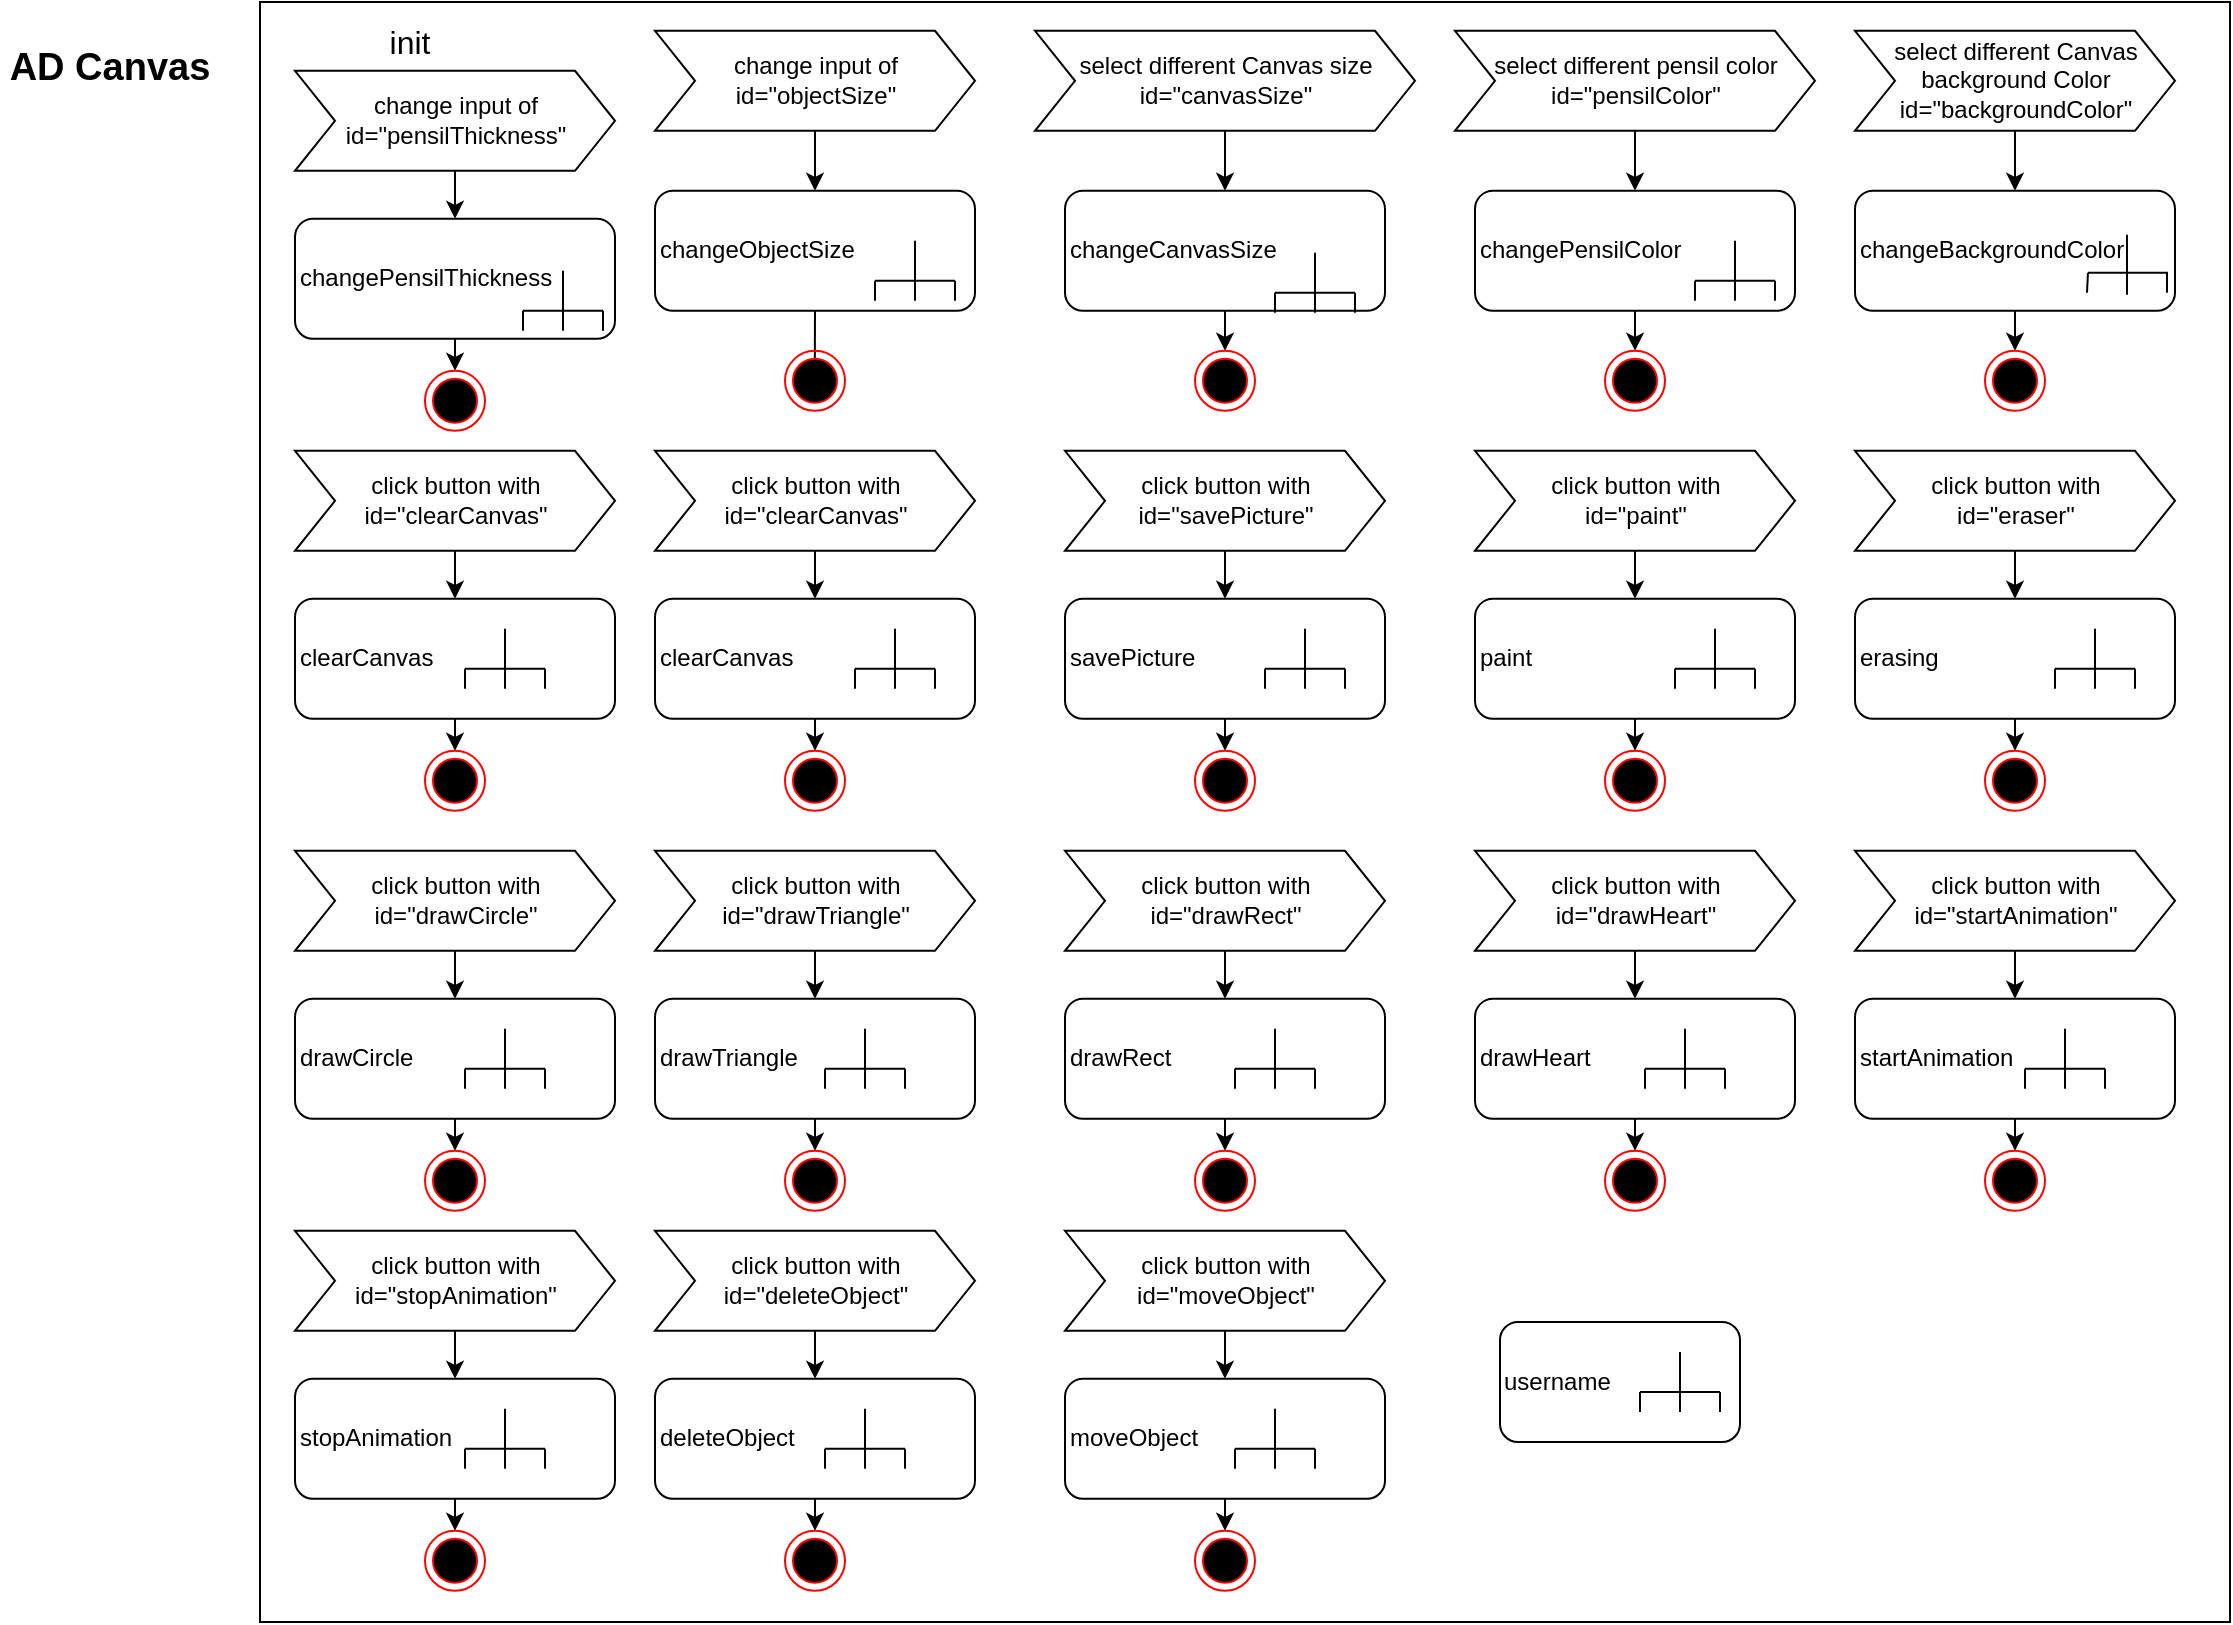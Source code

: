 <mxfile version="13.5.7" type="device"><diagram id="qetpM1VqGj6qaTK5ICy4" name="Page-1"><mxGraphModel dx="569" dy="329" grid="1" gridSize="10" guides="1" tooltips="1" connect="1" arrows="1" fold="1" page="1" pageScale="1" pageWidth="1169" pageHeight="827" math="0" shadow="0"><root><mxCell id="0"/><mxCell id="1" parent="0"/><mxCell id="aXQByeSwmvWLskJ0Cbf8-192" value="" style="rounded=0;whiteSpace=wrap;html=1;" parent="1" vertex="1"><mxGeometry x="140" width="985" height="810" as="geometry"/></mxCell><mxCell id="aXQByeSwmvWLskJ0Cbf8-1" value="change input of id=&quot;pensilThickness&quot;" style="shape=step;perimeter=stepPerimeter;whiteSpace=wrap;html=1;fixedSize=1;fillColor=#ffffff;" parent="1" vertex="1"><mxGeometry x="157.5" y="34.41" width="160" height="50" as="geometry"/></mxCell><mxCell id="aXQByeSwmvWLskJ0Cbf8-2" value="" style="endArrow=classic;html=1;exitX=0.5;exitY=1;exitDx=0;exitDy=0;entryX=0.5;entryY=0;entryDx=0;entryDy=0;" parent="1" source="aXQByeSwmvWLskJ0Cbf8-1" target="aXQByeSwmvWLskJ0Cbf8-3" edge="1"><mxGeometry width="50" height="50" relative="1" as="geometry"><mxPoint x="297.5" y="444.41" as="sourcePoint"/><mxPoint x="238.83" y="124.73" as="targetPoint"/></mxGeometry></mxCell><mxCell id="aXQByeSwmvWLskJ0Cbf8-3" value="changePensilThickness" style="rounded=1;whiteSpace=wrap;html=1;fillColor=#ffffff;align=left;" parent="1" vertex="1"><mxGeometry x="157.5" y="108.41" width="160" height="60" as="geometry"/></mxCell><mxCell id="aXQByeSwmvWLskJ0Cbf8-4" value="" style="endArrow=none;html=1;" parent="1" edge="1"><mxGeometry width="50" height="50" relative="1" as="geometry"><mxPoint x="271.5" y="154.41" as="sourcePoint"/><mxPoint x="311.5" y="154.41" as="targetPoint"/></mxGeometry></mxCell><mxCell id="aXQByeSwmvWLskJ0Cbf8-5" value="" style="endArrow=none;html=1;" parent="1" edge="1"><mxGeometry width="50" height="50" relative="1" as="geometry"><mxPoint x="271.5" y="164.41" as="sourcePoint"/><mxPoint x="271.5" y="154.41" as="targetPoint"/></mxGeometry></mxCell><mxCell id="aXQByeSwmvWLskJ0Cbf8-6" value="" style="endArrow=none;html=1;" parent="1" edge="1"><mxGeometry width="50" height="50" relative="1" as="geometry"><mxPoint x="311.5" y="154.41" as="sourcePoint"/><mxPoint x="311.5" y="164.41" as="targetPoint"/></mxGeometry></mxCell><mxCell id="aXQByeSwmvWLskJ0Cbf8-7" value="" style="endArrow=none;html=1;" parent="1" edge="1"><mxGeometry width="50" height="50" relative="1" as="geometry"><mxPoint x="291.5" y="164.41" as="sourcePoint"/><mxPoint x="291.5" y="134.41" as="targetPoint"/></mxGeometry></mxCell><mxCell id="aXQByeSwmvWLskJ0Cbf8-8" value="" style="endArrow=classic;html=1;exitX=0.5;exitY=1;exitDx=0;exitDy=0;entryX=0.5;entryY=0;entryDx=0;entryDy=0;" parent="1" source="aXQByeSwmvWLskJ0Cbf8-3" target="aXQByeSwmvWLskJ0Cbf8-9" edge="1"><mxGeometry width="50" height="50" relative="1" as="geometry"><mxPoint x="137.5" y="324.41" as="sourcePoint"/><mxPoint x="237.37" y="214.41" as="targetPoint"/></mxGeometry></mxCell><mxCell id="aXQByeSwmvWLskJ0Cbf8-9" value="" style="ellipse;html=1;shape=endState;fillColor=#000000;strokeColor=#ff0000;" parent="1" vertex="1"><mxGeometry x="222.5" y="184.41" width="30" height="30" as="geometry"/></mxCell><mxCell id="aXQByeSwmvWLskJ0Cbf8-10" value="change input of id=&quot;objectSize&quot;" style="shape=step;perimeter=stepPerimeter;whiteSpace=wrap;html=1;fixedSize=1;fillColor=#ffffff;" parent="1" vertex="1"><mxGeometry x="337.5" y="14.41" width="160" height="50" as="geometry"/></mxCell><mxCell id="aXQByeSwmvWLskJ0Cbf8-11" value="" style="endArrow=classic;html=1;exitX=0.5;exitY=1;exitDx=0;exitDy=0;entryX=0.5;entryY=0;entryDx=0;entryDy=0;" parent="1" source="aXQByeSwmvWLskJ0Cbf8-10" target="aXQByeSwmvWLskJ0Cbf8-12" edge="1"><mxGeometry width="50" height="50" relative="1" as="geometry"><mxPoint x="477.5" y="424.41" as="sourcePoint"/><mxPoint x="418.83" y="104.73" as="targetPoint"/></mxGeometry></mxCell><mxCell id="aXQByeSwmvWLskJ0Cbf8-12" value="changeObjectSize" style="rounded=1;whiteSpace=wrap;html=1;fillColor=#ffffff;align=left;" parent="1" vertex="1"><mxGeometry x="337.5" y="94.41" width="160" height="60" as="geometry"/></mxCell><mxCell id="aXQByeSwmvWLskJ0Cbf8-13" value="" style="endArrow=none;html=1;" parent="1" edge="1"><mxGeometry width="50" height="50" relative="1" as="geometry"><mxPoint x="447.5" y="139.41" as="sourcePoint"/><mxPoint x="487.5" y="139.41" as="targetPoint"/></mxGeometry></mxCell><mxCell id="aXQByeSwmvWLskJ0Cbf8-14" value="" style="endArrow=none;html=1;" parent="1" edge="1"><mxGeometry width="50" height="50" relative="1" as="geometry"><mxPoint x="447.5" y="149.41" as="sourcePoint"/><mxPoint x="447.5" y="139.41" as="targetPoint"/></mxGeometry></mxCell><mxCell id="aXQByeSwmvWLskJ0Cbf8-15" value="" style="endArrow=none;html=1;" parent="1" edge="1"><mxGeometry width="50" height="50" relative="1" as="geometry"><mxPoint x="487.5" y="139.41" as="sourcePoint"/><mxPoint x="487.5" y="149.41" as="targetPoint"/></mxGeometry></mxCell><mxCell id="aXQByeSwmvWLskJ0Cbf8-16" value="" style="endArrow=none;html=1;" parent="1" edge="1"><mxGeometry width="50" height="50" relative="1" as="geometry"><mxPoint x="467.5" y="149.41" as="sourcePoint"/><mxPoint x="467.5" y="119.41" as="targetPoint"/></mxGeometry></mxCell><mxCell id="aXQByeSwmvWLskJ0Cbf8-17" value="" style="endArrow=classic;html=1;exitX=0.5;exitY=1;exitDx=0;exitDy=0;entryX=0.219;entryY=0.25;entryDx=0;entryDy=0;entryPerimeter=0;" parent="1" source="aXQByeSwmvWLskJ0Cbf8-12" edge="1"><mxGeometry width="50" height="50" relative="1" as="geometry"><mxPoint x="317.5" y="304.41" as="sourcePoint"/><mxPoint x="417.37" y="194.41" as="targetPoint"/></mxGeometry></mxCell><mxCell id="aXQByeSwmvWLskJ0Cbf8-18" value="" style="ellipse;html=1;shape=endState;fillColor=#000000;strokeColor=#ff0000;" parent="1" vertex="1"><mxGeometry x="402.5" y="174.41" width="30" height="30" as="geometry"/></mxCell><mxCell id="aXQByeSwmvWLskJ0Cbf8-19" value="select different Canvas size id=&quot;canvasSize&quot;" style="shape=step;perimeter=stepPerimeter;whiteSpace=wrap;html=1;fixedSize=1;fillColor=#ffffff;" parent="1" vertex="1"><mxGeometry x="527.5" y="14.41" width="190" height="50" as="geometry"/></mxCell><mxCell id="aXQByeSwmvWLskJ0Cbf8-20" value="" style="endArrow=classic;html=1;exitX=0.5;exitY=1;exitDx=0;exitDy=0;entryX=0.5;entryY=0;entryDx=0;entryDy=0;" parent="1" source="aXQByeSwmvWLskJ0Cbf8-19" target="aXQByeSwmvWLskJ0Cbf8-21" edge="1"><mxGeometry width="50" height="50" relative="1" as="geometry"><mxPoint x="667.5" y="424.41" as="sourcePoint"/><mxPoint x="608.83" y="104.73" as="targetPoint"/></mxGeometry></mxCell><mxCell id="aXQByeSwmvWLskJ0Cbf8-21" value="changeCanvasSize" style="rounded=1;whiteSpace=wrap;html=1;fillColor=#ffffff;align=left;" parent="1" vertex="1"><mxGeometry x="542.5" y="94.41" width="160" height="60" as="geometry"/></mxCell><mxCell id="aXQByeSwmvWLskJ0Cbf8-22" value="" style="endArrow=none;html=1;" parent="1" edge="1"><mxGeometry width="50" height="50" relative="1" as="geometry"><mxPoint x="647.5" y="145.41" as="sourcePoint"/><mxPoint x="687.5" y="145.41" as="targetPoint"/></mxGeometry></mxCell><mxCell id="aXQByeSwmvWLskJ0Cbf8-23" value="" style="endArrow=none;html=1;" parent="1" edge="1"><mxGeometry width="50" height="50" relative="1" as="geometry"><mxPoint x="647.5" y="155.41" as="sourcePoint"/><mxPoint x="647.5" y="145.41" as="targetPoint"/></mxGeometry></mxCell><mxCell id="aXQByeSwmvWLskJ0Cbf8-24" value="" style="endArrow=none;html=1;" parent="1" edge="1"><mxGeometry width="50" height="50" relative="1" as="geometry"><mxPoint x="687.5" y="145.41" as="sourcePoint"/><mxPoint x="687.5" y="155.41" as="targetPoint"/></mxGeometry></mxCell><mxCell id="aXQByeSwmvWLskJ0Cbf8-25" value="" style="endArrow=none;html=1;" parent="1" edge="1"><mxGeometry width="50" height="50" relative="1" as="geometry"><mxPoint x="667.5" y="155.41" as="sourcePoint"/><mxPoint x="667.5" y="125.41" as="targetPoint"/></mxGeometry></mxCell><mxCell id="aXQByeSwmvWLskJ0Cbf8-26" value="" style="endArrow=classic;html=1;exitX=0.5;exitY=1;exitDx=0;exitDy=0;entryX=0.5;entryY=0;entryDx=0;entryDy=0;" parent="1" source="aXQByeSwmvWLskJ0Cbf8-21" target="aXQByeSwmvWLskJ0Cbf8-27" edge="1"><mxGeometry width="50" height="50" relative="1" as="geometry"><mxPoint x="507.5" y="304.41" as="sourcePoint"/><mxPoint x="607.37" y="194.41" as="targetPoint"/></mxGeometry></mxCell><mxCell id="aXQByeSwmvWLskJ0Cbf8-27" value="" style="ellipse;html=1;shape=endState;fillColor=#000000;strokeColor=#ff0000;" parent="1" vertex="1"><mxGeometry x="607.5" y="174.41" width="30" height="30" as="geometry"/></mxCell><mxCell id="aXQByeSwmvWLskJ0Cbf8-28" value="select different pensil color&lt;br&gt;id=&quot;pensilColor&quot;" style="shape=step;perimeter=stepPerimeter;whiteSpace=wrap;html=1;fixedSize=1;fillColor=#ffffff;" parent="1" vertex="1"><mxGeometry x="737.5" y="14.41" width="180" height="50" as="geometry"/></mxCell><mxCell id="aXQByeSwmvWLskJ0Cbf8-29" value="" style="endArrow=classic;html=1;exitX=0.5;exitY=1;exitDx=0;exitDy=0;entryX=0.5;entryY=0;entryDx=0;entryDy=0;" parent="1" source="aXQByeSwmvWLskJ0Cbf8-28" target="aXQByeSwmvWLskJ0Cbf8-30" edge="1"><mxGeometry width="50" height="50" relative="1" as="geometry"><mxPoint x="887.5" y="424.41" as="sourcePoint"/><mxPoint x="828.83" y="104.73" as="targetPoint"/></mxGeometry></mxCell><mxCell id="aXQByeSwmvWLskJ0Cbf8-30" value="changePensilColor" style="rounded=1;whiteSpace=wrap;html=1;fillColor=#ffffff;align=left;" parent="1" vertex="1"><mxGeometry x="747.5" y="94.41" width="160" height="60" as="geometry"/></mxCell><mxCell id="aXQByeSwmvWLskJ0Cbf8-31" value="" style="endArrow=none;html=1;" parent="1" edge="1"><mxGeometry width="50" height="50" relative="1" as="geometry"><mxPoint x="857.5" y="139.41" as="sourcePoint"/><mxPoint x="897.5" y="139.41" as="targetPoint"/></mxGeometry></mxCell><mxCell id="aXQByeSwmvWLskJ0Cbf8-32" value="" style="endArrow=none;html=1;" parent="1" edge="1"><mxGeometry width="50" height="50" relative="1" as="geometry"><mxPoint x="857.5" y="149.41" as="sourcePoint"/><mxPoint x="857.5" y="139.41" as="targetPoint"/></mxGeometry></mxCell><mxCell id="aXQByeSwmvWLskJ0Cbf8-33" value="" style="endArrow=none;html=1;" parent="1" edge="1"><mxGeometry width="50" height="50" relative="1" as="geometry"><mxPoint x="897.5" y="139.41" as="sourcePoint"/><mxPoint x="897.5" y="149.41" as="targetPoint"/></mxGeometry></mxCell><mxCell id="aXQByeSwmvWLskJ0Cbf8-34" value="" style="endArrow=none;html=1;" parent="1" edge="1"><mxGeometry width="50" height="50" relative="1" as="geometry"><mxPoint x="877.5" y="149.41" as="sourcePoint"/><mxPoint x="877.5" y="119.41" as="targetPoint"/></mxGeometry></mxCell><mxCell id="aXQByeSwmvWLskJ0Cbf8-35" value="" style="endArrow=classic;html=1;exitX=0.5;exitY=1;exitDx=0;exitDy=0;entryX=0.5;entryY=0;entryDx=0;entryDy=0;" parent="1" source="aXQByeSwmvWLskJ0Cbf8-30" target="aXQByeSwmvWLskJ0Cbf8-36" edge="1"><mxGeometry width="50" height="50" relative="1" as="geometry"><mxPoint x="727.5" y="304.41" as="sourcePoint"/><mxPoint x="827.37" y="194.41" as="targetPoint"/></mxGeometry></mxCell><mxCell id="aXQByeSwmvWLskJ0Cbf8-36" value="" style="ellipse;html=1;shape=endState;fillColor=#000000;strokeColor=#ff0000;" parent="1" vertex="1"><mxGeometry x="812.5" y="174.41" width="30" height="30" as="geometry"/></mxCell><mxCell id="aXQByeSwmvWLskJ0Cbf8-37" value="select different Canvas background Color&lt;br&gt;id=&quot;backgroundColor&quot;" style="shape=step;perimeter=stepPerimeter;whiteSpace=wrap;html=1;fixedSize=1;fillColor=#ffffff;" parent="1" vertex="1"><mxGeometry x="937.5" y="14.41" width="160" height="50" as="geometry"/></mxCell><mxCell id="aXQByeSwmvWLskJ0Cbf8-38" value="" style="endArrow=classic;html=1;exitX=0.5;exitY=1;exitDx=0;exitDy=0;entryX=0.5;entryY=0;entryDx=0;entryDy=0;" parent="1" source="aXQByeSwmvWLskJ0Cbf8-37" target="aXQByeSwmvWLskJ0Cbf8-39" edge="1"><mxGeometry width="50" height="50" relative="1" as="geometry"><mxPoint x="1077.5" y="424.41" as="sourcePoint"/><mxPoint x="1018.83" y="104.73" as="targetPoint"/></mxGeometry></mxCell><mxCell id="aXQByeSwmvWLskJ0Cbf8-39" value="changeBackgroundColor" style="rounded=1;whiteSpace=wrap;html=1;fillColor=#ffffff;align=left;" parent="1" vertex="1"><mxGeometry x="937.5" y="94.41" width="160" height="60" as="geometry"/></mxCell><mxCell id="aXQByeSwmvWLskJ0Cbf8-40" value="" style="endArrow=none;html=1;" parent="1" edge="1"><mxGeometry width="50" height="50" relative="1" as="geometry"><mxPoint x="1053.98" y="135.41" as="sourcePoint"/><mxPoint x="1093.98" y="135.41" as="targetPoint"/></mxGeometry></mxCell><mxCell id="aXQByeSwmvWLskJ0Cbf8-41" value="" style="endArrow=none;html=1;" parent="1" edge="1"><mxGeometry width="50" height="50" relative="1" as="geometry"><mxPoint x="1053.5" y="145.41" as="sourcePoint"/><mxPoint x="1053.5" y="135.41" as="targetPoint"/><Array as="points"><mxPoint x="1053.98" y="135.41"/></Array></mxGeometry></mxCell><mxCell id="aXQByeSwmvWLskJ0Cbf8-42" value="" style="endArrow=none;html=1;" parent="1" edge="1"><mxGeometry width="50" height="50" relative="1" as="geometry"><mxPoint x="1093.5" y="135.41" as="sourcePoint"/><mxPoint x="1093.5" y="145.41" as="targetPoint"/></mxGeometry></mxCell><mxCell id="aXQByeSwmvWLskJ0Cbf8-43" value="" style="endArrow=none;html=1;" parent="1" edge="1"><mxGeometry width="50" height="50" relative="1" as="geometry"><mxPoint x="1073.5" y="146.41" as="sourcePoint"/><mxPoint x="1073.5" y="116.41" as="targetPoint"/></mxGeometry></mxCell><mxCell id="aXQByeSwmvWLskJ0Cbf8-44" value="" style="endArrow=classic;html=1;exitX=0.5;exitY=1;exitDx=0;exitDy=0;entryX=0.5;entryY=0;entryDx=0;entryDy=0;" parent="1" source="aXQByeSwmvWLskJ0Cbf8-39" target="aXQByeSwmvWLskJ0Cbf8-45" edge="1"><mxGeometry width="50" height="50" relative="1" as="geometry"><mxPoint x="917.5" y="304.41" as="sourcePoint"/><mxPoint x="1017.37" y="194.41" as="targetPoint"/></mxGeometry></mxCell><mxCell id="aXQByeSwmvWLskJ0Cbf8-45" value="" style="ellipse;html=1;shape=endState;fillColor=#000000;strokeColor=#ff0000;" parent="1" vertex="1"><mxGeometry x="1002.5" y="174.41" width="30" height="30" as="geometry"/></mxCell><mxCell id="aXQByeSwmvWLskJ0Cbf8-46" value="click button with &lt;br&gt;id=&quot;clearCanvas&quot;" style="shape=step;perimeter=stepPerimeter;whiteSpace=wrap;html=1;fixedSize=1;fillColor=#ffffff;" parent="1" vertex="1"><mxGeometry x="157.5" y="224.41" width="160" height="50" as="geometry"/></mxCell><mxCell id="aXQByeSwmvWLskJ0Cbf8-48" value="clearCanvas" style="rounded=1;whiteSpace=wrap;html=1;fillColor=#ffffff;align=left;" parent="1" vertex="1"><mxGeometry x="157.5" y="298.41" width="160" height="60" as="geometry"/></mxCell><mxCell id="aXQByeSwmvWLskJ0Cbf8-49" value="" style="endArrow=none;html=1;" parent="1" edge="1"><mxGeometry width="50" height="50" relative="1" as="geometry"><mxPoint x="242.5" y="333.41" as="sourcePoint"/><mxPoint x="282.5" y="333.41" as="targetPoint"/></mxGeometry></mxCell><mxCell id="aXQByeSwmvWLskJ0Cbf8-50" value="" style="endArrow=none;html=1;" parent="1" edge="1"><mxGeometry width="50" height="50" relative="1" as="geometry"><mxPoint x="242.5" y="343.41" as="sourcePoint"/><mxPoint x="242.5" y="333.41" as="targetPoint"/></mxGeometry></mxCell><mxCell id="aXQByeSwmvWLskJ0Cbf8-51" value="" style="endArrow=none;html=1;" parent="1" edge="1"><mxGeometry width="50" height="50" relative="1" as="geometry"><mxPoint x="282.5" y="333.41" as="sourcePoint"/><mxPoint x="282.5" y="343.41" as="targetPoint"/></mxGeometry></mxCell><mxCell id="aXQByeSwmvWLskJ0Cbf8-52" value="" style="endArrow=none;html=1;" parent="1" edge="1"><mxGeometry width="50" height="50" relative="1" as="geometry"><mxPoint x="262.5" y="343.41" as="sourcePoint"/><mxPoint x="262.5" y="313.41" as="targetPoint"/></mxGeometry></mxCell><mxCell id="aXQByeSwmvWLskJ0Cbf8-55" value="click button with &lt;br&gt;id=&quot;clearCanvas&quot;" style="shape=step;perimeter=stepPerimeter;whiteSpace=wrap;html=1;fixedSize=1;fillColor=#ffffff;" parent="1" vertex="1"><mxGeometry x="337.5" y="224.41" width="160" height="50" as="geometry"/></mxCell><mxCell id="aXQByeSwmvWLskJ0Cbf8-56" value="clearCanvas" style="rounded=1;whiteSpace=wrap;html=1;fillColor=#ffffff;align=left;" parent="1" vertex="1"><mxGeometry x="337.5" y="298.41" width="160" height="60" as="geometry"/></mxCell><mxCell id="aXQByeSwmvWLskJ0Cbf8-57" value="" style="endArrow=classic;html=1;exitX=0.5;exitY=1;exitDx=0;exitDy=0;entryX=0.5;entryY=0;entryDx=0;entryDy=0;" parent="1" source="aXQByeSwmvWLskJ0Cbf8-55" target="aXQByeSwmvWLskJ0Cbf8-56" edge="1"><mxGeometry width="50" height="50" relative="1" as="geometry"><mxPoint x="417.5" y="274.41" as="sourcePoint"/><mxPoint x="418.83" y="354.73" as="targetPoint"/></mxGeometry></mxCell><mxCell id="aXQByeSwmvWLskJ0Cbf8-58" value="" style="ellipse;html=1;shape=endState;fillColor=#000000;strokeColor=#ff0000;" parent="1" vertex="1"><mxGeometry x="402.5" y="374.41" width="30" height="30" as="geometry"/></mxCell><mxCell id="aXQByeSwmvWLskJ0Cbf8-59" value="" style="endArrow=classic;html=1;entryX=0.5;entryY=0;entryDx=0;entryDy=0;exitX=0.5;exitY=1;exitDx=0;exitDy=0;" parent="1" source="aXQByeSwmvWLskJ0Cbf8-56" edge="1"><mxGeometry relative="1" as="geometry"><mxPoint x="607.5" y="254.41" as="sourcePoint"/><mxPoint x="417.5" y="374.41" as="targetPoint"/></mxGeometry></mxCell><mxCell id="aXQByeSwmvWLskJ0Cbf8-60" value="" style="endArrow=none;html=1;" parent="1" edge="1"><mxGeometry width="50" height="50" relative="1" as="geometry"><mxPoint x="437.5" y="333.41" as="sourcePoint"/><mxPoint x="477.5" y="333.41" as="targetPoint"/></mxGeometry></mxCell><mxCell id="aXQByeSwmvWLskJ0Cbf8-61" value="" style="endArrow=none;html=1;" parent="1" edge="1"><mxGeometry width="50" height="50" relative="1" as="geometry"><mxPoint x="477.5" y="333.41" as="sourcePoint"/><mxPoint x="477.5" y="343.41" as="targetPoint"/></mxGeometry></mxCell><mxCell id="aXQByeSwmvWLskJ0Cbf8-62" value="" style="endArrow=none;html=1;" parent="1" edge="1"><mxGeometry width="50" height="50" relative="1" as="geometry"><mxPoint x="437.5" y="343.41" as="sourcePoint"/><mxPoint x="437.5" y="333.41" as="targetPoint"/></mxGeometry></mxCell><mxCell id="aXQByeSwmvWLskJ0Cbf8-63" value="" style="endArrow=none;html=1;" parent="1" edge="1"><mxGeometry width="50" height="50" relative="1" as="geometry"><mxPoint x="457.5" y="343.41" as="sourcePoint"/><mxPoint x="457.5" y="313.41" as="targetPoint"/></mxGeometry></mxCell><mxCell id="aXQByeSwmvWLskJ0Cbf8-64" value="click button with &lt;br&gt;id=&quot;savePicture&quot;" style="shape=step;perimeter=stepPerimeter;whiteSpace=wrap;html=1;fixedSize=1;fillColor=#ffffff;" parent="1" vertex="1"><mxGeometry x="542.5" y="224.41" width="160" height="50" as="geometry"/></mxCell><mxCell id="aXQByeSwmvWLskJ0Cbf8-65" value="savePicture" style="rounded=1;whiteSpace=wrap;html=1;fillColor=#ffffff;align=left;" parent="1" vertex="1"><mxGeometry x="542.5" y="298.41" width="160" height="60" as="geometry"/></mxCell><mxCell id="aXQByeSwmvWLskJ0Cbf8-66" value="" style="endArrow=classic;html=1;exitX=0.5;exitY=1;exitDx=0;exitDy=0;entryX=0.5;entryY=0;entryDx=0;entryDy=0;" parent="1" source="aXQByeSwmvWLskJ0Cbf8-64" target="aXQByeSwmvWLskJ0Cbf8-65" edge="1"><mxGeometry width="50" height="50" relative="1" as="geometry"><mxPoint x="622.5" y="274.41" as="sourcePoint"/><mxPoint x="623.83" y="354.73" as="targetPoint"/></mxGeometry></mxCell><mxCell id="aXQByeSwmvWLskJ0Cbf8-67" value="" style="ellipse;html=1;shape=endState;fillColor=#000000;strokeColor=#ff0000;" parent="1" vertex="1"><mxGeometry x="607.5" y="374.41" width="30" height="30" as="geometry"/></mxCell><mxCell id="aXQByeSwmvWLskJ0Cbf8-68" value="" style="endArrow=classic;html=1;entryX=0.5;entryY=0;entryDx=0;entryDy=0;exitX=0.5;exitY=1;exitDx=0;exitDy=0;" parent="1" source="aXQByeSwmvWLskJ0Cbf8-65" edge="1"><mxGeometry relative="1" as="geometry"><mxPoint x="812.5" y="254.41" as="sourcePoint"/><mxPoint x="622.5" y="374.41" as="targetPoint"/></mxGeometry></mxCell><mxCell id="aXQByeSwmvWLskJ0Cbf8-69" value="" style="endArrow=none;html=1;" parent="1" edge="1"><mxGeometry width="50" height="50" relative="1" as="geometry"><mxPoint x="642.5" y="333.41" as="sourcePoint"/><mxPoint x="682.5" y="333.41" as="targetPoint"/></mxGeometry></mxCell><mxCell id="aXQByeSwmvWLskJ0Cbf8-70" value="" style="endArrow=none;html=1;" parent="1" edge="1"><mxGeometry width="50" height="50" relative="1" as="geometry"><mxPoint x="682.5" y="333.41" as="sourcePoint"/><mxPoint x="682.5" y="343.41" as="targetPoint"/></mxGeometry></mxCell><mxCell id="aXQByeSwmvWLskJ0Cbf8-71" value="" style="endArrow=none;html=1;" parent="1" edge="1"><mxGeometry width="50" height="50" relative="1" as="geometry"><mxPoint x="642.5" y="343.41" as="sourcePoint"/><mxPoint x="642.5" y="333.41" as="targetPoint"/></mxGeometry></mxCell><mxCell id="aXQByeSwmvWLskJ0Cbf8-72" value="" style="endArrow=none;html=1;" parent="1" edge="1"><mxGeometry width="50" height="50" relative="1" as="geometry"><mxPoint x="662.5" y="343.41" as="sourcePoint"/><mxPoint x="662.5" y="313.41" as="targetPoint"/></mxGeometry></mxCell><mxCell id="aXQByeSwmvWLskJ0Cbf8-73" value="click button with &lt;br&gt;id=&quot;paint&quot;" style="shape=step;perimeter=stepPerimeter;whiteSpace=wrap;html=1;fixedSize=1;fillColor=#ffffff;" parent="1" vertex="1"><mxGeometry x="747.5" y="224.41" width="160" height="50" as="geometry"/></mxCell><mxCell id="aXQByeSwmvWLskJ0Cbf8-74" value="paint" style="rounded=1;whiteSpace=wrap;html=1;fillColor=#ffffff;align=left;" parent="1" vertex="1"><mxGeometry x="747.5" y="298.41" width="160" height="60" as="geometry"/></mxCell><mxCell id="aXQByeSwmvWLskJ0Cbf8-75" value="" style="endArrow=classic;html=1;exitX=0.5;exitY=1;exitDx=0;exitDy=0;entryX=0.5;entryY=0;entryDx=0;entryDy=0;" parent="1" source="aXQByeSwmvWLskJ0Cbf8-73" target="aXQByeSwmvWLskJ0Cbf8-74" edge="1"><mxGeometry width="50" height="50" relative="1" as="geometry"><mxPoint x="827.5" y="274.41" as="sourcePoint"/><mxPoint x="828.83" y="354.73" as="targetPoint"/></mxGeometry></mxCell><mxCell id="aXQByeSwmvWLskJ0Cbf8-76" value="" style="ellipse;html=1;shape=endState;fillColor=#000000;strokeColor=#ff0000;" parent="1" vertex="1"><mxGeometry x="812.5" y="374.41" width="30" height="30" as="geometry"/></mxCell><mxCell id="aXQByeSwmvWLskJ0Cbf8-77" value="" style="endArrow=classic;html=1;entryX=0.5;entryY=0;entryDx=0;entryDy=0;exitX=0.5;exitY=1;exitDx=0;exitDy=0;" parent="1" source="aXQByeSwmvWLskJ0Cbf8-74" edge="1"><mxGeometry relative="1" as="geometry"><mxPoint x="1017.5" y="254.41" as="sourcePoint"/><mxPoint x="827.5" y="374.41" as="targetPoint"/></mxGeometry></mxCell><mxCell id="aXQByeSwmvWLskJ0Cbf8-78" value="" style="endArrow=none;html=1;" parent="1" edge="1"><mxGeometry width="50" height="50" relative="1" as="geometry"><mxPoint x="847.5" y="333.41" as="sourcePoint"/><mxPoint x="887.5" y="333.41" as="targetPoint"/></mxGeometry></mxCell><mxCell id="aXQByeSwmvWLskJ0Cbf8-79" value="" style="endArrow=none;html=1;" parent="1" edge="1"><mxGeometry width="50" height="50" relative="1" as="geometry"><mxPoint x="887.5" y="333.41" as="sourcePoint"/><mxPoint x="887.5" y="343.41" as="targetPoint"/></mxGeometry></mxCell><mxCell id="aXQByeSwmvWLskJ0Cbf8-80" value="" style="endArrow=none;html=1;" parent="1" edge="1"><mxGeometry width="50" height="50" relative="1" as="geometry"><mxPoint x="847.5" y="343.41" as="sourcePoint"/><mxPoint x="847.5" y="333.41" as="targetPoint"/></mxGeometry></mxCell><mxCell id="aXQByeSwmvWLskJ0Cbf8-81" value="" style="endArrow=none;html=1;" parent="1" edge="1"><mxGeometry width="50" height="50" relative="1" as="geometry"><mxPoint x="867.5" y="343.41" as="sourcePoint"/><mxPoint x="867.5" y="313.41" as="targetPoint"/></mxGeometry></mxCell><mxCell id="aXQByeSwmvWLskJ0Cbf8-83" value="click button with &lt;br&gt;id=&quot;eraser&quot;" style="shape=step;perimeter=stepPerimeter;whiteSpace=wrap;html=1;fixedSize=1;fillColor=#ffffff;" parent="1" vertex="1"><mxGeometry x="937.5" y="224.41" width="160" height="50" as="geometry"/></mxCell><mxCell id="aXQByeSwmvWLskJ0Cbf8-84" value="erasing" style="rounded=1;whiteSpace=wrap;html=1;fillColor=#ffffff;align=left;" parent="1" vertex="1"><mxGeometry x="937.5" y="298.41" width="160" height="60" as="geometry"/></mxCell><mxCell id="aXQByeSwmvWLskJ0Cbf8-85" value="" style="endArrow=classic;html=1;exitX=0.5;exitY=1;exitDx=0;exitDy=0;entryX=0.5;entryY=0;entryDx=0;entryDy=0;" parent="1" source="aXQByeSwmvWLskJ0Cbf8-83" target="aXQByeSwmvWLskJ0Cbf8-84" edge="1"><mxGeometry width="50" height="50" relative="1" as="geometry"><mxPoint x="1017.5" y="274.41" as="sourcePoint"/><mxPoint x="1018.83" y="354.73" as="targetPoint"/></mxGeometry></mxCell><mxCell id="aXQByeSwmvWLskJ0Cbf8-86" value="" style="ellipse;html=1;shape=endState;fillColor=#000000;strokeColor=#ff0000;" parent="1" vertex="1"><mxGeometry x="1002.5" y="374.41" width="30" height="30" as="geometry"/></mxCell><mxCell id="aXQByeSwmvWLskJ0Cbf8-87" value="" style="endArrow=classic;html=1;entryX=0.5;entryY=0;entryDx=0;entryDy=0;exitX=0.5;exitY=1;exitDx=0;exitDy=0;" parent="1" source="aXQByeSwmvWLskJ0Cbf8-84" edge="1"><mxGeometry relative="1" as="geometry"><mxPoint x="1207.5" y="254.41" as="sourcePoint"/><mxPoint x="1017.5" y="374.41" as="targetPoint"/></mxGeometry></mxCell><mxCell id="aXQByeSwmvWLskJ0Cbf8-88" value="" style="endArrow=none;html=1;" parent="1" edge="1"><mxGeometry width="50" height="50" relative="1" as="geometry"><mxPoint x="1037.5" y="333.41" as="sourcePoint"/><mxPoint x="1077.5" y="333.41" as="targetPoint"/></mxGeometry></mxCell><mxCell id="aXQByeSwmvWLskJ0Cbf8-89" value="" style="endArrow=none;html=1;" parent="1" edge="1"><mxGeometry width="50" height="50" relative="1" as="geometry"><mxPoint x="1077.5" y="333.41" as="sourcePoint"/><mxPoint x="1077.5" y="343.41" as="targetPoint"/></mxGeometry></mxCell><mxCell id="aXQByeSwmvWLskJ0Cbf8-90" value="" style="endArrow=none;html=1;" parent="1" edge="1"><mxGeometry width="50" height="50" relative="1" as="geometry"><mxPoint x="1037.5" y="343.41" as="sourcePoint"/><mxPoint x="1037.5" y="333.41" as="targetPoint"/></mxGeometry></mxCell><mxCell id="aXQByeSwmvWLskJ0Cbf8-91" value="" style="endArrow=none;html=1;" parent="1" edge="1"><mxGeometry width="50" height="50" relative="1" as="geometry"><mxPoint x="1057.5" y="343.41" as="sourcePoint"/><mxPoint x="1057.5" y="313.41" as="targetPoint"/></mxGeometry></mxCell><mxCell id="aXQByeSwmvWLskJ0Cbf8-94" value="&lt;font style=&quot;font-size: 19px&quot;&gt;&lt;b&gt;AD Canvas&lt;/b&gt;&lt;/font&gt;" style="text;html=1;strokeColor=none;fillColor=none;align=center;verticalAlign=middle;whiteSpace=wrap;rounded=0;" parent="1" vertex="1"><mxGeometry x="10" y="10" width="110" height="45" as="geometry"/></mxCell><mxCell id="aXQByeSwmvWLskJ0Cbf8-54" value="" style="ellipse;html=1;shape=endState;fillColor=#000000;strokeColor=#ff0000;" parent="1" vertex="1"><mxGeometry x="222.5" y="374.41" width="30" height="30" as="geometry"/></mxCell><mxCell id="aXQByeSwmvWLskJ0Cbf8-95" value="" style="endArrow=classic;html=1;exitX=0.5;exitY=1;exitDx=0;exitDy=0;entryX=0.5;entryY=0;entryDx=0;entryDy=0;" parent="1" source="aXQByeSwmvWLskJ0Cbf8-48" edge="1"><mxGeometry width="50" height="50" relative="1" as="geometry"><mxPoint x="237.5" y="358.41" as="sourcePoint"/><mxPoint x="237.5" y="374.41" as="targetPoint"/></mxGeometry></mxCell><mxCell id="aXQByeSwmvWLskJ0Cbf8-96" value="" style="endArrow=classic;html=1;entryX=0.5;entryY=0;entryDx=0;entryDy=0;exitX=0.5;exitY=1;exitDx=0;exitDy=0;" parent="1" source="aXQByeSwmvWLskJ0Cbf8-46" target="aXQByeSwmvWLskJ0Cbf8-48" edge="1"><mxGeometry width="50" height="50" relative="1" as="geometry"><mxPoint x="412.5" y="324.41" as="sourcePoint"/><mxPoint x="462.5" y="274.41" as="targetPoint"/></mxGeometry></mxCell><mxCell id="aXQByeSwmvWLskJ0Cbf8-108" value="click button with &lt;br&gt;id=&quot;drawCircle&quot;" style="shape=step;perimeter=stepPerimeter;whiteSpace=wrap;html=1;fixedSize=1;fillColor=#ffffff;" parent="1" vertex="1"><mxGeometry x="157.5" y="424.41" width="160" height="50" as="geometry"/></mxCell><mxCell id="aXQByeSwmvWLskJ0Cbf8-109" value="drawCircle" style="rounded=1;whiteSpace=wrap;html=1;fillColor=#ffffff;align=left;" parent="1" vertex="1"><mxGeometry x="157.5" y="498.41" width="160" height="60" as="geometry"/></mxCell><mxCell id="aXQByeSwmvWLskJ0Cbf8-110" value="" style="endArrow=none;html=1;" parent="1" edge="1"><mxGeometry width="50" height="50" relative="1" as="geometry"><mxPoint x="242.5" y="533.41" as="sourcePoint"/><mxPoint x="282.5" y="533.41" as="targetPoint"/></mxGeometry></mxCell><mxCell id="aXQByeSwmvWLskJ0Cbf8-111" value="" style="endArrow=none;html=1;" parent="1" edge="1"><mxGeometry width="50" height="50" relative="1" as="geometry"><mxPoint x="242.5" y="543.41" as="sourcePoint"/><mxPoint x="242.5" y="533.41" as="targetPoint"/></mxGeometry></mxCell><mxCell id="aXQByeSwmvWLskJ0Cbf8-112" value="" style="endArrow=none;html=1;" parent="1" edge="1"><mxGeometry width="50" height="50" relative="1" as="geometry"><mxPoint x="282.5" y="533.41" as="sourcePoint"/><mxPoint x="282.5" y="543.41" as="targetPoint"/></mxGeometry></mxCell><mxCell id="aXQByeSwmvWLskJ0Cbf8-113" value="" style="endArrow=none;html=1;" parent="1" edge="1"><mxGeometry width="50" height="50" relative="1" as="geometry"><mxPoint x="262.5" y="543.41" as="sourcePoint"/><mxPoint x="262.5" y="513.41" as="targetPoint"/></mxGeometry></mxCell><mxCell id="aXQByeSwmvWLskJ0Cbf8-115" value="" style="ellipse;html=1;shape=endState;fillColor=#000000;strokeColor=#ff0000;" parent="1" vertex="1"><mxGeometry x="222.5" y="574.41" width="30" height="30" as="geometry"/></mxCell><mxCell id="aXQByeSwmvWLskJ0Cbf8-116" value="" style="endArrow=classic;html=1;exitX=0.5;exitY=1;exitDx=0;exitDy=0;entryX=0.5;entryY=0;entryDx=0;entryDy=0;" parent="1" source="aXQByeSwmvWLskJ0Cbf8-109" edge="1"><mxGeometry width="50" height="50" relative="1" as="geometry"><mxPoint x="237.5" y="558.41" as="sourcePoint"/><mxPoint x="237.5" y="574.41" as="targetPoint"/></mxGeometry></mxCell><mxCell id="aXQByeSwmvWLskJ0Cbf8-117" value="" style="endArrow=classic;html=1;entryX=0.5;entryY=0;entryDx=0;entryDy=0;exitX=0.5;exitY=1;exitDx=0;exitDy=0;" parent="1" source="aXQByeSwmvWLskJ0Cbf8-108" target="aXQByeSwmvWLskJ0Cbf8-109" edge="1"><mxGeometry width="50" height="50" relative="1" as="geometry"><mxPoint x="412.5" y="524.41" as="sourcePoint"/><mxPoint x="462.5" y="474.41" as="targetPoint"/></mxGeometry></mxCell><mxCell id="aXQByeSwmvWLskJ0Cbf8-118" value="click button with &lt;br&gt;id=&quot;drawTriangle&quot;" style="shape=step;perimeter=stepPerimeter;whiteSpace=wrap;html=1;fixedSize=1;fillColor=#ffffff;" parent="1" vertex="1"><mxGeometry x="337.5" y="424.41" width="160" height="50" as="geometry"/></mxCell><mxCell id="aXQByeSwmvWLskJ0Cbf8-119" value="drawTriangle" style="rounded=1;whiteSpace=wrap;html=1;fillColor=#ffffff;align=left;" parent="1" vertex="1"><mxGeometry x="337.5" y="498.41" width="160" height="60" as="geometry"/></mxCell><mxCell id="aXQByeSwmvWLskJ0Cbf8-120" value="" style="endArrow=none;html=1;" parent="1" edge="1"><mxGeometry width="50" height="50" relative="1" as="geometry"><mxPoint x="422.5" y="533.41" as="sourcePoint"/><mxPoint x="462.5" y="533.41" as="targetPoint"/></mxGeometry></mxCell><mxCell id="aXQByeSwmvWLskJ0Cbf8-121" value="" style="endArrow=none;html=1;" parent="1" edge="1"><mxGeometry width="50" height="50" relative="1" as="geometry"><mxPoint x="422.5" y="543.41" as="sourcePoint"/><mxPoint x="422.5" y="533.41" as="targetPoint"/></mxGeometry></mxCell><mxCell id="aXQByeSwmvWLskJ0Cbf8-122" value="" style="endArrow=none;html=1;" parent="1" edge="1"><mxGeometry width="50" height="50" relative="1" as="geometry"><mxPoint x="462.5" y="533.41" as="sourcePoint"/><mxPoint x="462.5" y="543.41" as="targetPoint"/></mxGeometry></mxCell><mxCell id="aXQByeSwmvWLskJ0Cbf8-123" value="" style="endArrow=none;html=1;" parent="1" edge="1"><mxGeometry width="50" height="50" relative="1" as="geometry"><mxPoint x="442.5" y="543.41" as="sourcePoint"/><mxPoint x="442.5" y="513.41" as="targetPoint"/></mxGeometry></mxCell><mxCell id="aXQByeSwmvWLskJ0Cbf8-125" value="" style="ellipse;html=1;shape=endState;fillColor=#000000;strokeColor=#ff0000;" parent="1" vertex="1"><mxGeometry x="402.5" y="574.41" width="30" height="30" as="geometry"/></mxCell><mxCell id="aXQByeSwmvWLskJ0Cbf8-126" value="" style="endArrow=classic;html=1;exitX=0.5;exitY=1;exitDx=0;exitDy=0;entryX=0.5;entryY=0;entryDx=0;entryDy=0;" parent="1" source="aXQByeSwmvWLskJ0Cbf8-119" edge="1"><mxGeometry width="50" height="50" relative="1" as="geometry"><mxPoint x="417.5" y="558.41" as="sourcePoint"/><mxPoint x="417.5" y="574.41" as="targetPoint"/></mxGeometry></mxCell><mxCell id="aXQByeSwmvWLskJ0Cbf8-127" value="" style="endArrow=classic;html=1;entryX=0.5;entryY=0;entryDx=0;entryDy=0;exitX=0.5;exitY=1;exitDx=0;exitDy=0;" parent="1" source="aXQByeSwmvWLskJ0Cbf8-118" target="aXQByeSwmvWLskJ0Cbf8-119" edge="1"><mxGeometry width="50" height="50" relative="1" as="geometry"><mxPoint x="592.5" y="524.41" as="sourcePoint"/><mxPoint x="642.5" y="474.41" as="targetPoint"/></mxGeometry></mxCell><mxCell id="aXQByeSwmvWLskJ0Cbf8-128" value="click button with &lt;br&gt;id=&quot;drawRect&quot;" style="shape=step;perimeter=stepPerimeter;whiteSpace=wrap;html=1;fixedSize=1;fillColor=#ffffff;" parent="1" vertex="1"><mxGeometry x="542.5" y="424.41" width="160" height="50" as="geometry"/></mxCell><mxCell id="aXQByeSwmvWLskJ0Cbf8-129" value="drawRect" style="rounded=1;whiteSpace=wrap;html=1;fillColor=#ffffff;align=left;" parent="1" vertex="1"><mxGeometry x="542.5" y="498.41" width="160" height="60" as="geometry"/></mxCell><mxCell id="aXQByeSwmvWLskJ0Cbf8-130" value="" style="endArrow=none;html=1;" parent="1" edge="1"><mxGeometry width="50" height="50" relative="1" as="geometry"><mxPoint x="627.5" y="533.41" as="sourcePoint"/><mxPoint x="667.5" y="533.41" as="targetPoint"/></mxGeometry></mxCell><mxCell id="aXQByeSwmvWLskJ0Cbf8-131" value="" style="endArrow=none;html=1;" parent="1" edge="1"><mxGeometry width="50" height="50" relative="1" as="geometry"><mxPoint x="627.5" y="543.41" as="sourcePoint"/><mxPoint x="627.5" y="533.41" as="targetPoint"/></mxGeometry></mxCell><mxCell id="aXQByeSwmvWLskJ0Cbf8-132" value="" style="endArrow=none;html=1;" parent="1" edge="1"><mxGeometry width="50" height="50" relative="1" as="geometry"><mxPoint x="667.5" y="533.41" as="sourcePoint"/><mxPoint x="667.5" y="543.41" as="targetPoint"/></mxGeometry></mxCell><mxCell id="aXQByeSwmvWLskJ0Cbf8-133" value="" style="endArrow=none;html=1;" parent="1" edge="1"><mxGeometry width="50" height="50" relative="1" as="geometry"><mxPoint x="647.5" y="543.41" as="sourcePoint"/><mxPoint x="647.5" y="513.41" as="targetPoint"/></mxGeometry></mxCell><mxCell id="aXQByeSwmvWLskJ0Cbf8-135" value="" style="ellipse;html=1;shape=endState;fillColor=#000000;strokeColor=#ff0000;" parent="1" vertex="1"><mxGeometry x="607.5" y="574.41" width="30" height="30" as="geometry"/></mxCell><mxCell id="aXQByeSwmvWLskJ0Cbf8-136" value="" style="endArrow=classic;html=1;exitX=0.5;exitY=1;exitDx=0;exitDy=0;entryX=0.5;entryY=0;entryDx=0;entryDy=0;" parent="1" source="aXQByeSwmvWLskJ0Cbf8-129" edge="1"><mxGeometry width="50" height="50" relative="1" as="geometry"><mxPoint x="622.5" y="558.41" as="sourcePoint"/><mxPoint x="622.5" y="574.41" as="targetPoint"/></mxGeometry></mxCell><mxCell id="aXQByeSwmvWLskJ0Cbf8-137" value="" style="endArrow=classic;html=1;entryX=0.5;entryY=0;entryDx=0;entryDy=0;exitX=0.5;exitY=1;exitDx=0;exitDy=0;" parent="1" source="aXQByeSwmvWLskJ0Cbf8-128" target="aXQByeSwmvWLskJ0Cbf8-129" edge="1"><mxGeometry width="50" height="50" relative="1" as="geometry"><mxPoint x="797.5" y="524.41" as="sourcePoint"/><mxPoint x="847.5" y="474.41" as="targetPoint"/></mxGeometry></mxCell><mxCell id="aXQByeSwmvWLskJ0Cbf8-138" value="click button with &lt;br&gt;id=&quot;drawHeart&quot;" style="shape=step;perimeter=stepPerimeter;whiteSpace=wrap;html=1;fixedSize=1;fillColor=#ffffff;" parent="1" vertex="1"><mxGeometry x="747.5" y="424.41" width="160" height="50" as="geometry"/></mxCell><mxCell id="aXQByeSwmvWLskJ0Cbf8-139" value="drawHeart" style="rounded=1;whiteSpace=wrap;html=1;fillColor=#ffffff;align=left;" parent="1" vertex="1"><mxGeometry x="747.5" y="498.41" width="160" height="60" as="geometry"/></mxCell><mxCell id="aXQByeSwmvWLskJ0Cbf8-140" value="" style="endArrow=none;html=1;" parent="1" edge="1"><mxGeometry width="50" height="50" relative="1" as="geometry"><mxPoint x="832.5" y="533.41" as="sourcePoint"/><mxPoint x="872.5" y="533.41" as="targetPoint"/></mxGeometry></mxCell><mxCell id="aXQByeSwmvWLskJ0Cbf8-141" value="" style="endArrow=none;html=1;" parent="1" edge="1"><mxGeometry width="50" height="50" relative="1" as="geometry"><mxPoint x="832.5" y="543.41" as="sourcePoint"/><mxPoint x="832.5" y="533.41" as="targetPoint"/></mxGeometry></mxCell><mxCell id="aXQByeSwmvWLskJ0Cbf8-142" value="" style="endArrow=none;html=1;" parent="1" edge="1"><mxGeometry width="50" height="50" relative="1" as="geometry"><mxPoint x="872.5" y="533.41" as="sourcePoint"/><mxPoint x="872.5" y="543.41" as="targetPoint"/></mxGeometry></mxCell><mxCell id="aXQByeSwmvWLskJ0Cbf8-143" value="" style="endArrow=none;html=1;" parent="1" edge="1"><mxGeometry width="50" height="50" relative="1" as="geometry"><mxPoint x="852.5" y="543.41" as="sourcePoint"/><mxPoint x="852.5" y="513.41" as="targetPoint"/></mxGeometry></mxCell><mxCell id="aXQByeSwmvWLskJ0Cbf8-145" value="" style="ellipse;html=1;shape=endState;fillColor=#000000;strokeColor=#ff0000;" parent="1" vertex="1"><mxGeometry x="812.5" y="574.41" width="30" height="30" as="geometry"/></mxCell><mxCell id="aXQByeSwmvWLskJ0Cbf8-146" value="" style="endArrow=classic;html=1;exitX=0.5;exitY=1;exitDx=0;exitDy=0;entryX=0.5;entryY=0;entryDx=0;entryDy=0;" parent="1" source="aXQByeSwmvWLskJ0Cbf8-139" edge="1"><mxGeometry width="50" height="50" relative="1" as="geometry"><mxPoint x="827.5" y="558.41" as="sourcePoint"/><mxPoint x="827.5" y="574.41" as="targetPoint"/></mxGeometry></mxCell><mxCell id="aXQByeSwmvWLskJ0Cbf8-147" value="" style="endArrow=classic;html=1;entryX=0.5;entryY=0;entryDx=0;entryDy=0;exitX=0.5;exitY=1;exitDx=0;exitDy=0;" parent="1" source="aXQByeSwmvWLskJ0Cbf8-138" target="aXQByeSwmvWLskJ0Cbf8-139" edge="1"><mxGeometry width="50" height="50" relative="1" as="geometry"><mxPoint x="1002.5" y="524.41" as="sourcePoint"/><mxPoint x="1052.5" y="474.41" as="targetPoint"/></mxGeometry></mxCell><mxCell id="aXQByeSwmvWLskJ0Cbf8-148" value="click button with &lt;br&gt;id=&quot;startAnimation&quot;" style="shape=step;perimeter=stepPerimeter;whiteSpace=wrap;html=1;fixedSize=1;fillColor=#ffffff;" parent="1" vertex="1"><mxGeometry x="937.5" y="424.41" width="160" height="50" as="geometry"/></mxCell><mxCell id="aXQByeSwmvWLskJ0Cbf8-149" value="startAnimation" style="rounded=1;whiteSpace=wrap;html=1;fillColor=#ffffff;align=left;" parent="1" vertex="1"><mxGeometry x="937.5" y="498.41" width="160" height="60" as="geometry"/></mxCell><mxCell id="aXQByeSwmvWLskJ0Cbf8-150" value="" style="endArrow=none;html=1;" parent="1" edge="1"><mxGeometry width="50" height="50" relative="1" as="geometry"><mxPoint x="1022.5" y="533.41" as="sourcePoint"/><mxPoint x="1062.5" y="533.41" as="targetPoint"/></mxGeometry></mxCell><mxCell id="aXQByeSwmvWLskJ0Cbf8-151" value="" style="endArrow=none;html=1;" parent="1" edge="1"><mxGeometry width="50" height="50" relative="1" as="geometry"><mxPoint x="1022.5" y="543.41" as="sourcePoint"/><mxPoint x="1022.5" y="533.41" as="targetPoint"/></mxGeometry></mxCell><mxCell id="aXQByeSwmvWLskJ0Cbf8-152" value="" style="endArrow=none;html=1;" parent="1" edge="1"><mxGeometry width="50" height="50" relative="1" as="geometry"><mxPoint x="1062.5" y="533.41" as="sourcePoint"/><mxPoint x="1062.5" y="543.41" as="targetPoint"/></mxGeometry></mxCell><mxCell id="aXQByeSwmvWLskJ0Cbf8-153" value="" style="endArrow=none;html=1;" parent="1" edge="1"><mxGeometry width="50" height="50" relative="1" as="geometry"><mxPoint x="1042.5" y="543.41" as="sourcePoint"/><mxPoint x="1042.5" y="513.41" as="targetPoint"/></mxGeometry></mxCell><mxCell id="aXQByeSwmvWLskJ0Cbf8-155" value="" style="ellipse;html=1;shape=endState;fillColor=#000000;strokeColor=#ff0000;" parent="1" vertex="1"><mxGeometry x="1002.5" y="574.41" width="30" height="30" as="geometry"/></mxCell><mxCell id="aXQByeSwmvWLskJ0Cbf8-156" value="" style="endArrow=classic;html=1;exitX=0.5;exitY=1;exitDx=0;exitDy=0;entryX=0.5;entryY=0;entryDx=0;entryDy=0;" parent="1" source="aXQByeSwmvWLskJ0Cbf8-149" edge="1"><mxGeometry width="50" height="50" relative="1" as="geometry"><mxPoint x="1017.5" y="558.41" as="sourcePoint"/><mxPoint x="1017.5" y="574.41" as="targetPoint"/></mxGeometry></mxCell><mxCell id="aXQByeSwmvWLskJ0Cbf8-157" value="" style="endArrow=classic;html=1;entryX=0.5;entryY=0;entryDx=0;entryDy=0;exitX=0.5;exitY=1;exitDx=0;exitDy=0;" parent="1" source="aXQByeSwmvWLskJ0Cbf8-148" target="aXQByeSwmvWLskJ0Cbf8-149" edge="1"><mxGeometry width="50" height="50" relative="1" as="geometry"><mxPoint x="1192.5" y="524.41" as="sourcePoint"/><mxPoint x="1242.5" y="474.41" as="targetPoint"/></mxGeometry></mxCell><mxCell id="aXQByeSwmvWLskJ0Cbf8-162" value="click button with &lt;br&gt;id=&quot;stopAnimation&quot;" style="shape=step;perimeter=stepPerimeter;whiteSpace=wrap;html=1;fixedSize=1;fillColor=#ffffff;" parent="1" vertex="1"><mxGeometry x="157.5" y="614.41" width="160" height="50" as="geometry"/></mxCell><mxCell id="aXQByeSwmvWLskJ0Cbf8-163" value="stopAnimation" style="rounded=1;whiteSpace=wrap;html=1;fillColor=#ffffff;align=left;" parent="1" vertex="1"><mxGeometry x="157.5" y="688.41" width="160" height="60" as="geometry"/></mxCell><mxCell id="aXQByeSwmvWLskJ0Cbf8-164" value="" style="endArrow=none;html=1;" parent="1" edge="1"><mxGeometry width="50" height="50" relative="1" as="geometry"><mxPoint x="242.5" y="723.41" as="sourcePoint"/><mxPoint x="282.5" y="723.41" as="targetPoint"/></mxGeometry></mxCell><mxCell id="aXQByeSwmvWLskJ0Cbf8-165" value="" style="endArrow=none;html=1;" parent="1" edge="1"><mxGeometry width="50" height="50" relative="1" as="geometry"><mxPoint x="242.5" y="733.41" as="sourcePoint"/><mxPoint x="242.5" y="723.41" as="targetPoint"/></mxGeometry></mxCell><mxCell id="aXQByeSwmvWLskJ0Cbf8-166" value="" style="endArrow=none;html=1;" parent="1" edge="1"><mxGeometry width="50" height="50" relative="1" as="geometry"><mxPoint x="282.5" y="723.41" as="sourcePoint"/><mxPoint x="282.5" y="733.41" as="targetPoint"/></mxGeometry></mxCell><mxCell id="aXQByeSwmvWLskJ0Cbf8-167" value="" style="endArrow=none;html=1;" parent="1" edge="1"><mxGeometry width="50" height="50" relative="1" as="geometry"><mxPoint x="262.5" y="733.41" as="sourcePoint"/><mxPoint x="262.5" y="703.41" as="targetPoint"/></mxGeometry></mxCell><mxCell id="aXQByeSwmvWLskJ0Cbf8-169" value="" style="ellipse;html=1;shape=endState;fillColor=#000000;strokeColor=#ff0000;" parent="1" vertex="1"><mxGeometry x="222.5" y="764.41" width="30" height="30" as="geometry"/></mxCell><mxCell id="aXQByeSwmvWLskJ0Cbf8-170" value="" style="endArrow=classic;html=1;exitX=0.5;exitY=1;exitDx=0;exitDy=0;entryX=0.5;entryY=0;entryDx=0;entryDy=0;" parent="1" source="aXQByeSwmvWLskJ0Cbf8-163" edge="1"><mxGeometry width="50" height="50" relative="1" as="geometry"><mxPoint x="237.5" y="748.41" as="sourcePoint"/><mxPoint x="237.5" y="764.41" as="targetPoint"/></mxGeometry></mxCell><mxCell id="aXQByeSwmvWLskJ0Cbf8-171" value="" style="endArrow=classic;html=1;entryX=0.5;entryY=0;entryDx=0;entryDy=0;exitX=0.5;exitY=1;exitDx=0;exitDy=0;" parent="1" source="aXQByeSwmvWLskJ0Cbf8-162" target="aXQByeSwmvWLskJ0Cbf8-163" edge="1"><mxGeometry width="50" height="50" relative="1" as="geometry"><mxPoint x="412.5" y="714.41" as="sourcePoint"/><mxPoint x="462.5" y="664.41" as="targetPoint"/></mxGeometry></mxCell><mxCell id="aXQByeSwmvWLskJ0Cbf8-172" value="click button with &lt;br&gt;id=&quot;deleteObject&quot;" style="shape=step;perimeter=stepPerimeter;whiteSpace=wrap;html=1;fixedSize=1;fillColor=#ffffff;" parent="1" vertex="1"><mxGeometry x="337.5" y="614.41" width="160" height="50" as="geometry"/></mxCell><mxCell id="aXQByeSwmvWLskJ0Cbf8-173" value="deleteObject" style="rounded=1;whiteSpace=wrap;html=1;fillColor=#ffffff;align=left;" parent="1" vertex="1"><mxGeometry x="337.5" y="688.41" width="160" height="60" as="geometry"/></mxCell><mxCell id="aXQByeSwmvWLskJ0Cbf8-174" value="" style="endArrow=none;html=1;" parent="1" edge="1"><mxGeometry width="50" height="50" relative="1" as="geometry"><mxPoint x="422.5" y="723.41" as="sourcePoint"/><mxPoint x="462.5" y="723.41" as="targetPoint"/></mxGeometry></mxCell><mxCell id="aXQByeSwmvWLskJ0Cbf8-175" value="" style="endArrow=none;html=1;" parent="1" edge="1"><mxGeometry width="50" height="50" relative="1" as="geometry"><mxPoint x="422.5" y="733.41" as="sourcePoint"/><mxPoint x="422.5" y="723.41" as="targetPoint"/></mxGeometry></mxCell><mxCell id="aXQByeSwmvWLskJ0Cbf8-176" value="" style="endArrow=none;html=1;" parent="1" edge="1"><mxGeometry width="50" height="50" relative="1" as="geometry"><mxPoint x="462.5" y="723.41" as="sourcePoint"/><mxPoint x="462.5" y="733.41" as="targetPoint"/></mxGeometry></mxCell><mxCell id="aXQByeSwmvWLskJ0Cbf8-177" value="" style="endArrow=none;html=1;" parent="1" edge="1"><mxGeometry width="50" height="50" relative="1" as="geometry"><mxPoint x="442.5" y="733.41" as="sourcePoint"/><mxPoint x="442.5" y="703.41" as="targetPoint"/></mxGeometry></mxCell><mxCell id="aXQByeSwmvWLskJ0Cbf8-178" value="" style="endArrow=classic;html=1;exitX=0.5;exitY=1;exitDx=0;exitDy=0;entryX=0.219;entryY=0.25;entryDx=0;entryDy=0;entryPerimeter=0;" parent="1" source="aXQByeSwmvWLskJ0Cbf8-179" edge="1"><mxGeometry width="50" height="50" relative="1" as="geometry"><mxPoint x="317.5" y="904.41" as="sourcePoint"/><mxPoint x="417.37" y="794.41" as="targetPoint"/></mxGeometry></mxCell><mxCell id="aXQByeSwmvWLskJ0Cbf8-179" value="" style="ellipse;html=1;shape=endState;fillColor=#000000;strokeColor=#ff0000;" parent="1" vertex="1"><mxGeometry x="402.5" y="764.41" width="30" height="30" as="geometry"/></mxCell><mxCell id="aXQByeSwmvWLskJ0Cbf8-180" value="" style="endArrow=classic;html=1;exitX=0.5;exitY=1;exitDx=0;exitDy=0;entryX=0.5;entryY=0;entryDx=0;entryDy=0;" parent="1" source="aXQByeSwmvWLskJ0Cbf8-173" target="aXQByeSwmvWLskJ0Cbf8-179" edge="1"><mxGeometry width="50" height="50" relative="1" as="geometry"><mxPoint x="417.5" y="748.41" as="sourcePoint"/><mxPoint x="417.37" y="794.41" as="targetPoint"/></mxGeometry></mxCell><mxCell id="aXQByeSwmvWLskJ0Cbf8-181" value="" style="endArrow=classic;html=1;entryX=0.5;entryY=0;entryDx=0;entryDy=0;exitX=0.5;exitY=1;exitDx=0;exitDy=0;" parent="1" source="aXQByeSwmvWLskJ0Cbf8-172" target="aXQByeSwmvWLskJ0Cbf8-173" edge="1"><mxGeometry width="50" height="50" relative="1" as="geometry"><mxPoint x="592.5" y="714.41" as="sourcePoint"/><mxPoint x="642.5" y="664.41" as="targetPoint"/></mxGeometry></mxCell><mxCell id="aXQByeSwmvWLskJ0Cbf8-182" value="click button with &lt;br&gt;id=&quot;moveObject&quot;" style="shape=step;perimeter=stepPerimeter;whiteSpace=wrap;html=1;fixedSize=1;fillColor=#ffffff;" parent="1" vertex="1"><mxGeometry x="542.5" y="614.41" width="160" height="50" as="geometry"/></mxCell><mxCell id="aXQByeSwmvWLskJ0Cbf8-183" value="moveObject" style="rounded=1;whiteSpace=wrap;html=1;fillColor=#ffffff;align=left;" parent="1" vertex="1"><mxGeometry x="542.5" y="688.41" width="160" height="60" as="geometry"/></mxCell><mxCell id="aXQByeSwmvWLskJ0Cbf8-184" value="" style="endArrow=none;html=1;" parent="1" edge="1"><mxGeometry width="50" height="50" relative="1" as="geometry"><mxPoint x="627.5" y="723.41" as="sourcePoint"/><mxPoint x="667.5" y="723.41" as="targetPoint"/></mxGeometry></mxCell><mxCell id="aXQByeSwmvWLskJ0Cbf8-185" value="" style="endArrow=none;html=1;" parent="1" edge="1"><mxGeometry width="50" height="50" relative="1" as="geometry"><mxPoint x="627.5" y="733.41" as="sourcePoint"/><mxPoint x="627.5" y="723.41" as="targetPoint"/></mxGeometry></mxCell><mxCell id="aXQByeSwmvWLskJ0Cbf8-186" value="" style="endArrow=none;html=1;" parent="1" edge="1"><mxGeometry width="50" height="50" relative="1" as="geometry"><mxPoint x="667.5" y="723.41" as="sourcePoint"/><mxPoint x="667.5" y="733.41" as="targetPoint"/></mxGeometry></mxCell><mxCell id="aXQByeSwmvWLskJ0Cbf8-187" value="" style="endArrow=none;html=1;" parent="1" edge="1"><mxGeometry width="50" height="50" relative="1" as="geometry"><mxPoint x="647.5" y="733.41" as="sourcePoint"/><mxPoint x="647.5" y="703.41" as="targetPoint"/></mxGeometry></mxCell><mxCell id="aXQByeSwmvWLskJ0Cbf8-188" value="" style="endArrow=classic;html=1;exitX=0.5;exitY=1;exitDx=0;exitDy=0;entryX=0.219;entryY=0.25;entryDx=0;entryDy=0;entryPerimeter=0;" parent="1" source="aXQByeSwmvWLskJ0Cbf8-189" edge="1"><mxGeometry width="50" height="50" relative="1" as="geometry"><mxPoint x="522.5" y="904.41" as="sourcePoint"/><mxPoint x="622.37" y="794.41" as="targetPoint"/></mxGeometry></mxCell><mxCell id="aXQByeSwmvWLskJ0Cbf8-189" value="" style="ellipse;html=1;shape=endState;fillColor=#000000;strokeColor=#ff0000;" parent="1" vertex="1"><mxGeometry x="607.5" y="764.41" width="30" height="30" as="geometry"/></mxCell><mxCell id="aXQByeSwmvWLskJ0Cbf8-190" value="" style="endArrow=classic;html=1;exitX=0.5;exitY=1;exitDx=0;exitDy=0;entryX=0.5;entryY=0;entryDx=0;entryDy=0;" parent="1" source="aXQByeSwmvWLskJ0Cbf8-183" target="aXQByeSwmvWLskJ0Cbf8-189" edge="1"><mxGeometry width="50" height="50" relative="1" as="geometry"><mxPoint x="622.5" y="748.41" as="sourcePoint"/><mxPoint x="622.37" y="794.41" as="targetPoint"/></mxGeometry></mxCell><mxCell id="aXQByeSwmvWLskJ0Cbf8-191" value="" style="endArrow=classic;html=1;entryX=0.5;entryY=0;entryDx=0;entryDy=0;exitX=0.5;exitY=1;exitDx=0;exitDy=0;" parent="1" source="aXQByeSwmvWLskJ0Cbf8-182" target="aXQByeSwmvWLskJ0Cbf8-183" edge="1"><mxGeometry width="50" height="50" relative="1" as="geometry"><mxPoint x="797.5" y="714.41" as="sourcePoint"/><mxPoint x="847.5" y="664.41" as="targetPoint"/></mxGeometry></mxCell><mxCell id="aXQByeSwmvWLskJ0Cbf8-193" value="&lt;font style=&quot;font-size: 16px&quot;&gt;init&lt;/font&gt;" style="text;html=1;strokeColor=none;fillColor=none;align=center;verticalAlign=middle;whiteSpace=wrap;rounded=0;" parent="1" vertex="1"><mxGeometry x="170" y="10" width="90" height="20" as="geometry"/></mxCell><mxCell id="kKc55AXTYBTINwrjTYE--1" value="username" style="rounded=1;whiteSpace=wrap;html=1;align=left;" vertex="1" parent="1"><mxGeometry x="760" y="660" width="120" height="60" as="geometry"/></mxCell><mxCell id="kKc55AXTYBTINwrjTYE--2" value="" style="endArrow=none;html=1;" edge="1" parent="1"><mxGeometry width="50" height="50" relative="1" as="geometry"><mxPoint x="830.0" y="695.0" as="sourcePoint"/><mxPoint x="870.0" y="695.0" as="targetPoint"/></mxGeometry></mxCell><mxCell id="kKc55AXTYBTINwrjTYE--3" value="" style="endArrow=none;html=1;" edge="1" parent="1"><mxGeometry width="50" height="50" relative="1" as="geometry"><mxPoint x="830.0" y="705.0" as="sourcePoint"/><mxPoint x="830.0" y="695.0" as="targetPoint"/></mxGeometry></mxCell><mxCell id="kKc55AXTYBTINwrjTYE--4" value="" style="endArrow=none;html=1;" edge="1" parent="1"><mxGeometry width="50" height="50" relative="1" as="geometry"><mxPoint x="870.0" y="695.0" as="sourcePoint"/><mxPoint x="870.0" y="705.0" as="targetPoint"/></mxGeometry></mxCell><mxCell id="kKc55AXTYBTINwrjTYE--5" value="" style="endArrow=none;html=1;" edge="1" parent="1"><mxGeometry width="50" height="50" relative="1" as="geometry"><mxPoint x="850.0" y="705.0" as="sourcePoint"/><mxPoint x="850.0" y="675.0" as="targetPoint"/></mxGeometry></mxCell></root></mxGraphModel></diagram></mxfile>